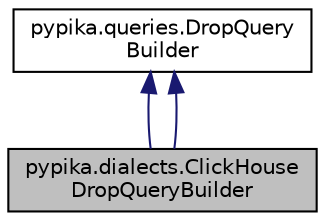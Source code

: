 digraph "pypika.dialects.ClickHouseDropQueryBuilder"
{
 // LATEX_PDF_SIZE
  edge [fontname="Helvetica",fontsize="10",labelfontname="Helvetica",labelfontsize="10"];
  node [fontname="Helvetica",fontsize="10",shape=record];
  Node1 [label="pypika.dialects.ClickHouse\lDropQueryBuilder",height=0.2,width=0.4,color="black", fillcolor="grey75", style="filled", fontcolor="black",tooltip=" "];
  Node2 -> Node1 [dir="back",color="midnightblue",fontsize="10",style="solid",fontname="Helvetica"];
  Node2 [label="pypika.queries.DropQuery\lBuilder",height=0.2,width=0.4,color="black", fillcolor="white", style="filled",URL="$classpypika_1_1queries_1_1DropQueryBuilder.html",tooltip=" "];
  Node2 -> Node1 [dir="back",color="midnightblue",fontsize="10",style="solid",fontname="Helvetica"];
}
